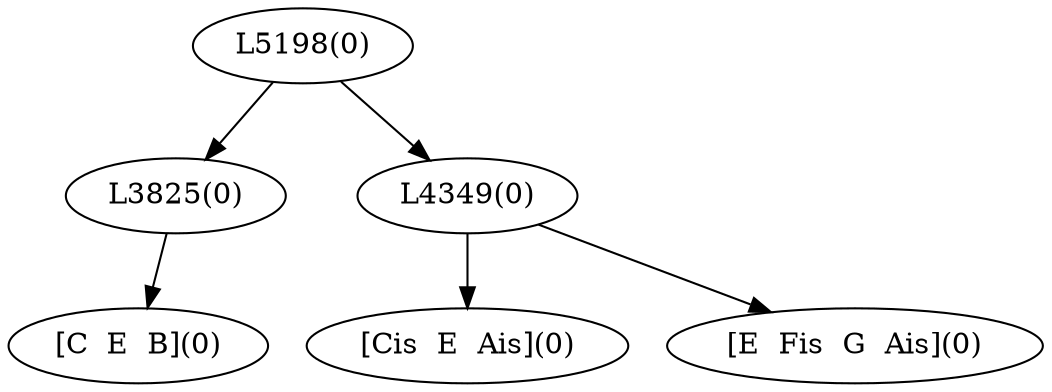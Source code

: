 digraph sample{
"L3825(0)"->"[C  E  B](0)"
"L4349(0)"->"[Cis  E  Ais](0)"
"L4349(0)"->"[E  Fis  G  Ais](0)"
"L5198(0)"->"L3825(0)"
"L5198(0)"->"L4349(0)"
{rank = min; "L5198(0)"}
{rank = same; "L3825(0)"; "L4349(0)";}
{rank = max; "[C  E  B](0)"; "[Cis  E  Ais](0)"; "[E  Fis  G  Ais](0)";}
}